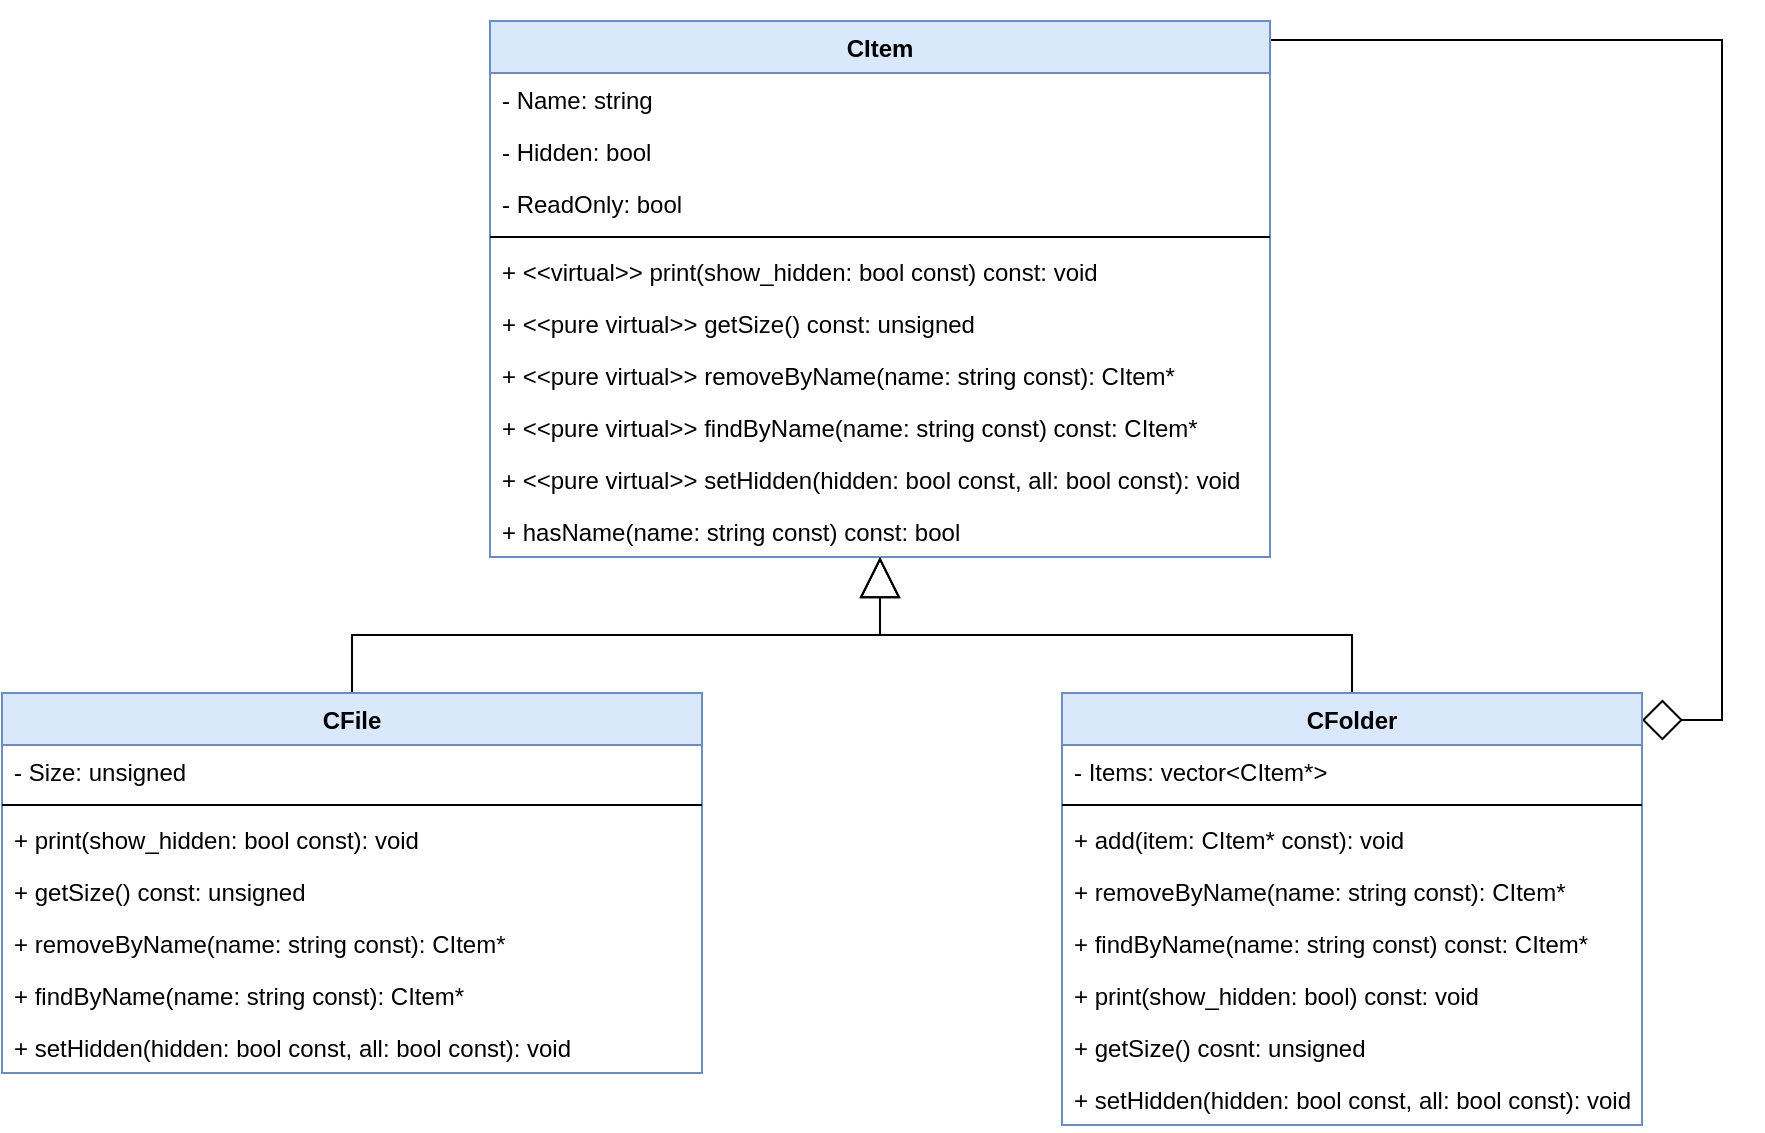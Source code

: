 <mxfile version="11.0.8" type="device"><diagram id="SVVKM4Ahk4-hJ0yPs9r_" name="Page-1"><mxGraphModel dx="1240" dy="696" grid="1" gridSize="10" guides="1" tooltips="1" connect="1" arrows="1" fold="1" page="1" pageScale="1" pageWidth="1100" pageHeight="850" math="0" shadow="0"><root><mxCell id="0"/><mxCell id="1" parent="0"/><mxCell id="LtoJ1mTEpxkCFluLbybd-55" style="edgeStyle=orthogonalEdgeStyle;rounded=0;orthogonalLoop=1;jettySize=auto;html=1;endArrow=diamond;endFill=0;endSize=18;" edge="1" parent="1" source="LtoJ1mTEpxkCFluLbybd-1" target="LtoJ1mTEpxkCFluLbybd-5"><mxGeometry relative="1" as="geometry"><mxPoint x="960" y="310" as="targetPoint"/><Array as="points"><mxPoint x="970" y="50"/><mxPoint x="970" y="390"/></Array></mxGeometry></mxCell><mxCell id="LtoJ1mTEpxkCFluLbybd-1" value="CItem" style="swimlane;fontStyle=1;align=center;verticalAlign=top;childLayout=stackLayout;horizontal=1;startSize=26;horizontalStack=0;resizeParent=1;resizeParentMax=0;resizeLast=0;collapsible=1;marginBottom=0;fillColor=#dae8fc;strokeColor=#6c8ebf;" vertex="1" parent="1"><mxGeometry x="354" y="40.5" width="390" height="268" as="geometry"/></mxCell><mxCell id="LtoJ1mTEpxkCFluLbybd-2" value="- Name: string" style="text;strokeColor=none;fillColor=none;align=left;verticalAlign=top;spacingLeft=4;spacingRight=4;overflow=hidden;rotatable=0;points=[[0,0.5],[1,0.5]];portConstraint=eastwest;" vertex="1" parent="LtoJ1mTEpxkCFluLbybd-1"><mxGeometry y="26" width="390" height="26" as="geometry"/></mxCell><mxCell id="LtoJ1mTEpxkCFluLbybd-4" value="- Hidden: bool" style="text;strokeColor=none;fillColor=none;align=left;verticalAlign=top;spacingLeft=4;spacingRight=4;overflow=hidden;rotatable=0;points=[[0,0.5],[1,0.5]];portConstraint=eastwest;" vertex="1" parent="LtoJ1mTEpxkCFluLbybd-1"><mxGeometry y="52" width="390" height="26" as="geometry"/></mxCell><mxCell id="LtoJ1mTEpxkCFluLbybd-42" value="- ReadOnly: bool" style="text;strokeColor=none;fillColor=none;align=left;verticalAlign=top;spacingLeft=4;spacingRight=4;overflow=hidden;rotatable=0;points=[[0,0.5],[1,0.5]];portConstraint=eastwest;" vertex="1" parent="LtoJ1mTEpxkCFluLbybd-1"><mxGeometry y="78" width="390" height="26" as="geometry"/></mxCell><mxCell id="LtoJ1mTEpxkCFluLbybd-3" value="" style="line;strokeWidth=1;fillColor=none;align=left;verticalAlign=middle;spacingTop=-1;spacingLeft=3;spacingRight=3;rotatable=0;labelPosition=right;points=[];portConstraint=eastwest;" vertex="1" parent="LtoJ1mTEpxkCFluLbybd-1"><mxGeometry y="104" width="390" height="8" as="geometry"/></mxCell><mxCell id="LtoJ1mTEpxkCFluLbybd-43" value="+ &lt;&lt;virtual&gt;&gt; print(show_hidden: bool const) const: void" style="text;strokeColor=none;fillColor=none;align=left;verticalAlign=top;spacingLeft=4;spacingRight=4;overflow=hidden;rotatable=0;points=[[0,0.5],[1,0.5]];portConstraint=eastwest;" vertex="1" parent="LtoJ1mTEpxkCFluLbybd-1"><mxGeometry y="112" width="390" height="26" as="geometry"/></mxCell><mxCell id="LtoJ1mTEpxkCFluLbybd-45" value="+ &lt;&lt;pure virtual&gt;&gt; getSize() const: unsigned" style="text;strokeColor=none;fillColor=none;align=left;verticalAlign=top;spacingLeft=4;spacingRight=4;overflow=hidden;rotatable=0;points=[[0,0.5],[1,0.5]];portConstraint=eastwest;" vertex="1" parent="LtoJ1mTEpxkCFluLbybd-1"><mxGeometry y="138" width="390" height="26" as="geometry"/></mxCell><mxCell id="LtoJ1mTEpxkCFluLbybd-46" value="+ &lt;&lt;pure virtual&gt;&gt; removeByName(name: string const): CItem*" style="text;strokeColor=none;fillColor=none;align=left;verticalAlign=top;spacingLeft=4;spacingRight=4;overflow=hidden;rotatable=0;points=[[0,0.5],[1,0.5]];portConstraint=eastwest;" vertex="1" parent="LtoJ1mTEpxkCFluLbybd-1"><mxGeometry y="164" width="390" height="26" as="geometry"/></mxCell><mxCell id="LtoJ1mTEpxkCFluLbybd-47" value="+ &lt;&lt;pure virtual&gt;&gt; findByName(name: string const) const: CItem*" style="text;strokeColor=none;fillColor=none;align=left;verticalAlign=top;spacingLeft=4;spacingRight=4;overflow=hidden;rotatable=0;points=[[0,0.5],[1,0.5]];portConstraint=eastwest;" vertex="1" parent="LtoJ1mTEpxkCFluLbybd-1"><mxGeometry y="190" width="390" height="26" as="geometry"/></mxCell><mxCell id="LtoJ1mTEpxkCFluLbybd-48" value="+ &lt;&lt;pure virtual&gt;&gt; setHidden(hidden: bool const, all: bool const): void" style="text;strokeColor=none;fillColor=none;align=left;verticalAlign=top;spacingLeft=4;spacingRight=4;overflow=hidden;rotatable=0;points=[[0,0.5],[1,0.5]];portConstraint=eastwest;" vertex="1" parent="LtoJ1mTEpxkCFluLbybd-1"><mxGeometry y="216" width="390" height="26" as="geometry"/></mxCell><mxCell id="LtoJ1mTEpxkCFluLbybd-49" value="+ hasName(name: string const) const: bool" style="text;strokeColor=none;fillColor=none;align=left;verticalAlign=top;spacingLeft=4;spacingRight=4;overflow=hidden;rotatable=0;points=[[0,0.5],[1,0.5]];portConstraint=eastwest;" vertex="1" parent="LtoJ1mTEpxkCFluLbybd-1"><mxGeometry y="242" width="390" height="26" as="geometry"/></mxCell><mxCell id="LtoJ1mTEpxkCFluLbybd-54" style="edgeStyle=orthogonalEdgeStyle;rounded=0;orthogonalLoop=1;jettySize=auto;html=1;endSize=18;endArrow=block;endFill=0;" edge="1" parent="1" source="LtoJ1mTEpxkCFluLbybd-5" target="LtoJ1mTEpxkCFluLbybd-1"><mxGeometry relative="1" as="geometry"/></mxCell><mxCell id="LtoJ1mTEpxkCFluLbybd-5" value="CFolder" style="swimlane;fontStyle=1;align=center;verticalAlign=top;childLayout=stackLayout;horizontal=1;startSize=26;horizontalStack=0;resizeParent=1;resizeParentMax=0;resizeLast=0;collapsible=1;marginBottom=0;fillColor=#dae8fc;strokeColor=#6c8ebf;" vertex="1" parent="1"><mxGeometry x="640" y="376.5" width="290" height="216" as="geometry"/></mxCell><mxCell id="LtoJ1mTEpxkCFluLbybd-6" value="- Items: vector&lt;CItem*&gt;" style="text;strokeColor=none;fillColor=none;align=left;verticalAlign=top;spacingLeft=4;spacingRight=4;overflow=hidden;rotatable=0;points=[[0,0.5],[1,0.5]];portConstraint=eastwest;" vertex="1" parent="LtoJ1mTEpxkCFluLbybd-5"><mxGeometry y="26" width="290" height="26" as="geometry"/></mxCell><mxCell id="LtoJ1mTEpxkCFluLbybd-7" value="" style="line;strokeWidth=1;fillColor=none;align=left;verticalAlign=middle;spacingTop=-1;spacingLeft=3;spacingRight=3;rotatable=0;labelPosition=right;points=[];portConstraint=eastwest;" vertex="1" parent="LtoJ1mTEpxkCFluLbybd-5"><mxGeometry y="52" width="290" height="8" as="geometry"/></mxCell><mxCell id="LtoJ1mTEpxkCFluLbybd-8" value="+ add(item: CItem* const): void" style="text;strokeColor=none;fillColor=none;align=left;verticalAlign=top;spacingLeft=4;spacingRight=4;overflow=hidden;rotatable=0;points=[[0,0.5],[1,0.5]];portConstraint=eastwest;" vertex="1" parent="LtoJ1mTEpxkCFluLbybd-5"><mxGeometry y="60" width="290" height="26" as="geometry"/></mxCell><mxCell id="LtoJ1mTEpxkCFluLbybd-13" value="+ removeByName(name: string const): CItem*" style="text;strokeColor=none;fillColor=none;align=left;verticalAlign=top;spacingLeft=4;spacingRight=4;overflow=hidden;rotatable=0;points=[[0,0.5],[1,0.5]];portConstraint=eastwest;" vertex="1" parent="LtoJ1mTEpxkCFluLbybd-5"><mxGeometry y="86" width="290" height="26" as="geometry"/></mxCell><mxCell id="LtoJ1mTEpxkCFluLbybd-14" value="+ findByName(name: string const) const: CItem*" style="text;strokeColor=none;fillColor=none;align=left;verticalAlign=top;spacingLeft=4;spacingRight=4;overflow=hidden;rotatable=0;points=[[0,0.5],[1,0.5]];portConstraint=eastwest;" vertex="1" parent="LtoJ1mTEpxkCFluLbybd-5"><mxGeometry y="112" width="290" height="26" as="geometry"/></mxCell><mxCell id="LtoJ1mTEpxkCFluLbybd-16" value="+ print(show_hidden: bool) const: void" style="text;strokeColor=none;fillColor=none;align=left;verticalAlign=top;spacingLeft=4;spacingRight=4;overflow=hidden;rotatable=0;points=[[0,0.5],[1,0.5]];portConstraint=eastwest;" vertex="1" parent="LtoJ1mTEpxkCFluLbybd-5"><mxGeometry y="138" width="290" height="26" as="geometry"/></mxCell><mxCell id="LtoJ1mTEpxkCFluLbybd-15" value="+ getSize() cosnt: unsigned" style="text;strokeColor=none;fillColor=none;align=left;verticalAlign=top;spacingLeft=4;spacingRight=4;overflow=hidden;rotatable=0;points=[[0,0.5],[1,0.5]];portConstraint=eastwest;" vertex="1" parent="LtoJ1mTEpxkCFluLbybd-5"><mxGeometry y="164" width="290" height="26" as="geometry"/></mxCell><mxCell id="LtoJ1mTEpxkCFluLbybd-29" value="+ setHidden(hidden: bool const, all: bool const): void" style="text;strokeColor=none;fillColor=none;align=left;verticalAlign=top;spacingLeft=4;spacingRight=4;overflow=hidden;rotatable=0;points=[[0,0.5],[1,0.5]];portConstraint=eastwest;" vertex="1" parent="LtoJ1mTEpxkCFluLbybd-5"><mxGeometry y="190" width="290" height="26" as="geometry"/></mxCell><mxCell id="LtoJ1mTEpxkCFluLbybd-53" style="edgeStyle=orthogonalEdgeStyle;rounded=0;orthogonalLoop=1;jettySize=auto;html=1;endSize=18;endArrow=block;endFill=0;" edge="1" parent="1" source="LtoJ1mTEpxkCFluLbybd-9" target="LtoJ1mTEpxkCFluLbybd-1"><mxGeometry relative="1" as="geometry"/></mxCell><mxCell id="LtoJ1mTEpxkCFluLbybd-9" value="CFile" style="swimlane;fontStyle=1;align=center;verticalAlign=top;childLayout=stackLayout;horizontal=1;startSize=26;horizontalStack=0;resizeParent=1;resizeParentMax=0;resizeLast=0;collapsible=1;marginBottom=0;fillColor=#dae8fc;strokeColor=#6c8ebf;" vertex="1" parent="1"><mxGeometry x="110" y="376.5" width="350" height="190" as="geometry"/></mxCell><mxCell id="LtoJ1mTEpxkCFluLbybd-10" value="- Size: unsigned" style="text;strokeColor=none;fillColor=none;align=left;verticalAlign=top;spacingLeft=4;spacingRight=4;overflow=hidden;rotatable=0;points=[[0,0.5],[1,0.5]];portConstraint=eastwest;" vertex="1" parent="LtoJ1mTEpxkCFluLbybd-9"><mxGeometry y="26" width="350" height="26" as="geometry"/></mxCell><mxCell id="LtoJ1mTEpxkCFluLbybd-11" value="" style="line;strokeWidth=1;fillColor=none;align=left;verticalAlign=middle;spacingTop=-1;spacingLeft=3;spacingRight=3;rotatable=0;labelPosition=right;points=[];portConstraint=eastwest;" vertex="1" parent="LtoJ1mTEpxkCFluLbybd-9"><mxGeometry y="52" width="350" height="8" as="geometry"/></mxCell><mxCell id="LtoJ1mTEpxkCFluLbybd-12" value="+ print(show_hidden: bool const): void" style="text;strokeColor=none;fillColor=none;align=left;verticalAlign=top;spacingLeft=4;spacingRight=4;overflow=hidden;rotatable=0;points=[[0,0.5],[1,0.5]];portConstraint=eastwest;" vertex="1" parent="LtoJ1mTEpxkCFluLbybd-9"><mxGeometry y="60" width="350" height="26" as="geometry"/></mxCell><mxCell id="LtoJ1mTEpxkCFluLbybd-17" value="+ getSize() const: unsigned" style="text;strokeColor=none;fillColor=none;align=left;verticalAlign=top;spacingLeft=4;spacingRight=4;overflow=hidden;rotatable=0;points=[[0,0.5],[1,0.5]];portConstraint=eastwest;" vertex="1" parent="LtoJ1mTEpxkCFluLbybd-9"><mxGeometry y="86" width="350" height="26" as="geometry"/></mxCell><mxCell id="LtoJ1mTEpxkCFluLbybd-18" value="+ removeByName(name: string const): CItem*" style="text;strokeColor=none;fillColor=none;align=left;verticalAlign=top;spacingLeft=4;spacingRight=4;overflow=hidden;rotatable=0;points=[[0,0.5],[1,0.5]];portConstraint=eastwest;" vertex="1" parent="LtoJ1mTEpxkCFluLbybd-9"><mxGeometry y="112" width="350" height="26" as="geometry"/></mxCell><mxCell id="LtoJ1mTEpxkCFluLbybd-19" value="+ findByName(name: string const): CItem*" style="text;strokeColor=none;fillColor=none;align=left;verticalAlign=top;spacingLeft=4;spacingRight=4;overflow=hidden;rotatable=0;points=[[0,0.5],[1,0.5]];portConstraint=eastwest;" vertex="1" parent="LtoJ1mTEpxkCFluLbybd-9"><mxGeometry y="138" width="350" height="26" as="geometry"/></mxCell><mxCell id="LtoJ1mTEpxkCFluLbybd-20" value="+ setHidden(hidden: bool const, all: bool const): void" style="text;strokeColor=none;fillColor=none;align=left;verticalAlign=top;spacingLeft=4;spacingRight=4;overflow=hidden;rotatable=0;points=[[0,0.5],[1,0.5]];portConstraint=eastwest;" vertex="1" parent="LtoJ1mTEpxkCFluLbybd-9"><mxGeometry y="164" width="350" height="26" as="geometry"/></mxCell></root></mxGraphModel></diagram></mxfile>